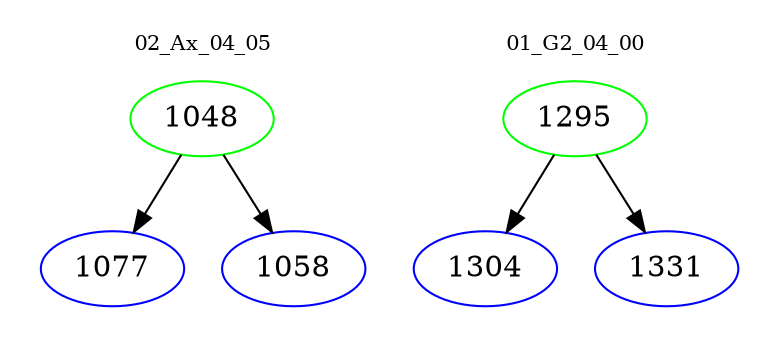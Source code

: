 digraph{
subgraph cluster_0 {
color = white
label = "02_Ax_04_05";
fontsize=10;
T0_1048 [label="1048", color="green"]
T0_1048 -> T0_1077 [color="black"]
T0_1077 [label="1077", color="blue"]
T0_1048 -> T0_1058 [color="black"]
T0_1058 [label="1058", color="blue"]
}
subgraph cluster_1 {
color = white
label = "01_G2_04_00";
fontsize=10;
T1_1295 [label="1295", color="green"]
T1_1295 -> T1_1304 [color="black"]
T1_1304 [label="1304", color="blue"]
T1_1295 -> T1_1331 [color="black"]
T1_1331 [label="1331", color="blue"]
}
}
